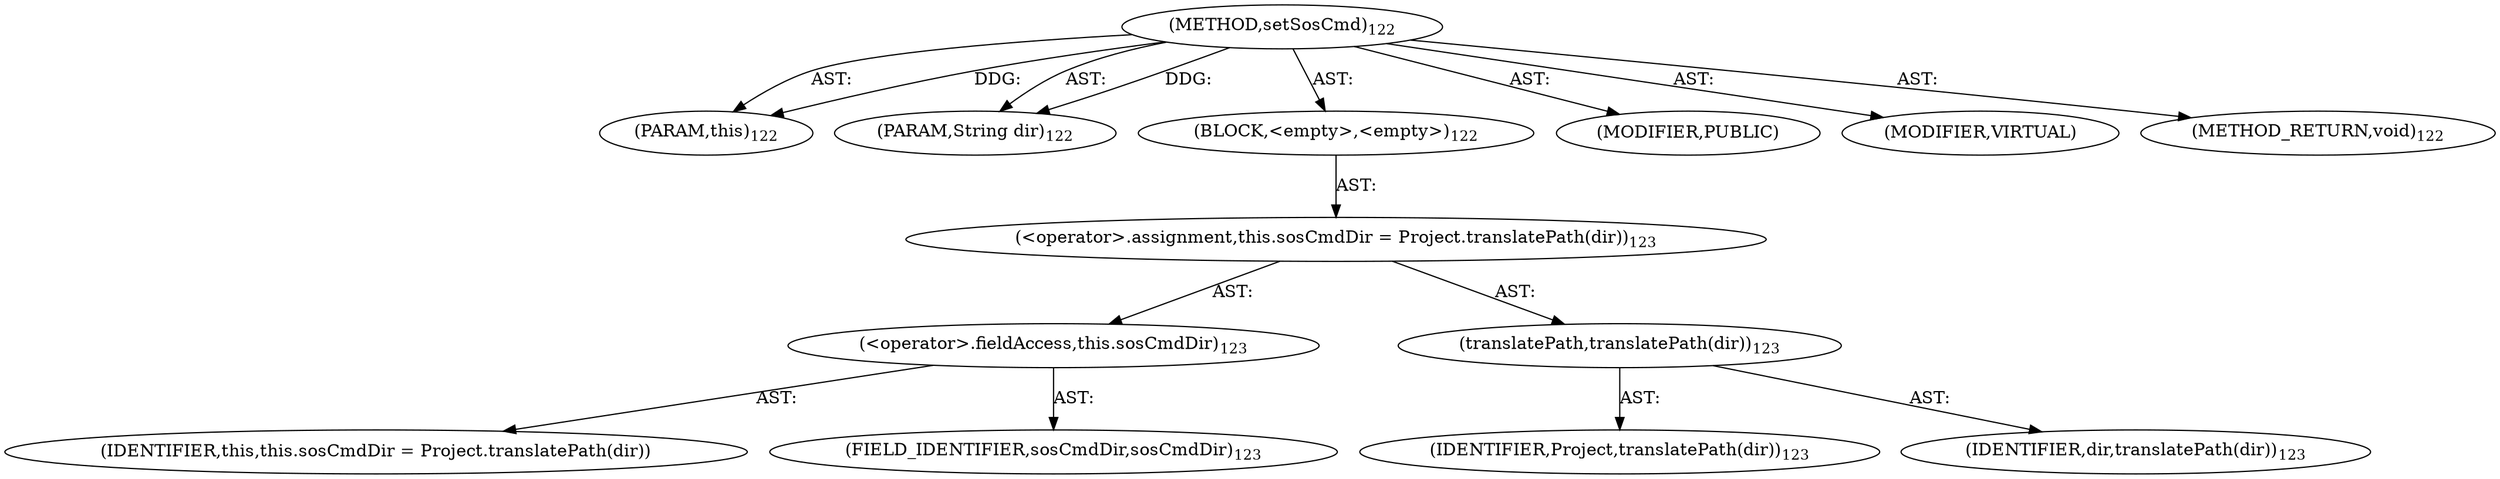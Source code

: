 digraph "setSosCmd" {  
"111669149698" [label = <(METHOD,setSosCmd)<SUB>122</SUB>> ]
"115964117005" [label = <(PARAM,this)<SUB>122</SUB>> ]
"115964117006" [label = <(PARAM,String dir)<SUB>122</SUB>> ]
"25769803778" [label = <(BLOCK,&lt;empty&gt;,&lt;empty&gt;)<SUB>122</SUB>> ]
"30064771076" [label = <(&lt;operator&gt;.assignment,this.sosCmdDir = Project.translatePath(dir))<SUB>123</SUB>> ]
"30064771077" [label = <(&lt;operator&gt;.fieldAccess,this.sosCmdDir)<SUB>123</SUB>> ]
"68719476776" [label = <(IDENTIFIER,this,this.sosCmdDir = Project.translatePath(dir))> ]
"55834574850" [label = <(FIELD_IDENTIFIER,sosCmdDir,sosCmdDir)<SUB>123</SUB>> ]
"30064771078" [label = <(translatePath,translatePath(dir))<SUB>123</SUB>> ]
"68719476777" [label = <(IDENTIFIER,Project,translatePath(dir))<SUB>123</SUB>> ]
"68719476778" [label = <(IDENTIFIER,dir,translatePath(dir))<SUB>123</SUB>> ]
"133143986197" [label = <(MODIFIER,PUBLIC)> ]
"133143986198" [label = <(MODIFIER,VIRTUAL)> ]
"128849018882" [label = <(METHOD_RETURN,void)<SUB>122</SUB>> ]
  "111669149698" -> "115964117005"  [ label = "AST: "] 
  "111669149698" -> "115964117006"  [ label = "AST: "] 
  "111669149698" -> "25769803778"  [ label = "AST: "] 
  "111669149698" -> "133143986197"  [ label = "AST: "] 
  "111669149698" -> "133143986198"  [ label = "AST: "] 
  "111669149698" -> "128849018882"  [ label = "AST: "] 
  "25769803778" -> "30064771076"  [ label = "AST: "] 
  "30064771076" -> "30064771077"  [ label = "AST: "] 
  "30064771076" -> "30064771078"  [ label = "AST: "] 
  "30064771077" -> "68719476776"  [ label = "AST: "] 
  "30064771077" -> "55834574850"  [ label = "AST: "] 
  "30064771078" -> "68719476777"  [ label = "AST: "] 
  "30064771078" -> "68719476778"  [ label = "AST: "] 
  "111669149698" -> "115964117005"  [ label = "DDG: "] 
  "111669149698" -> "115964117006"  [ label = "DDG: "] 
}
